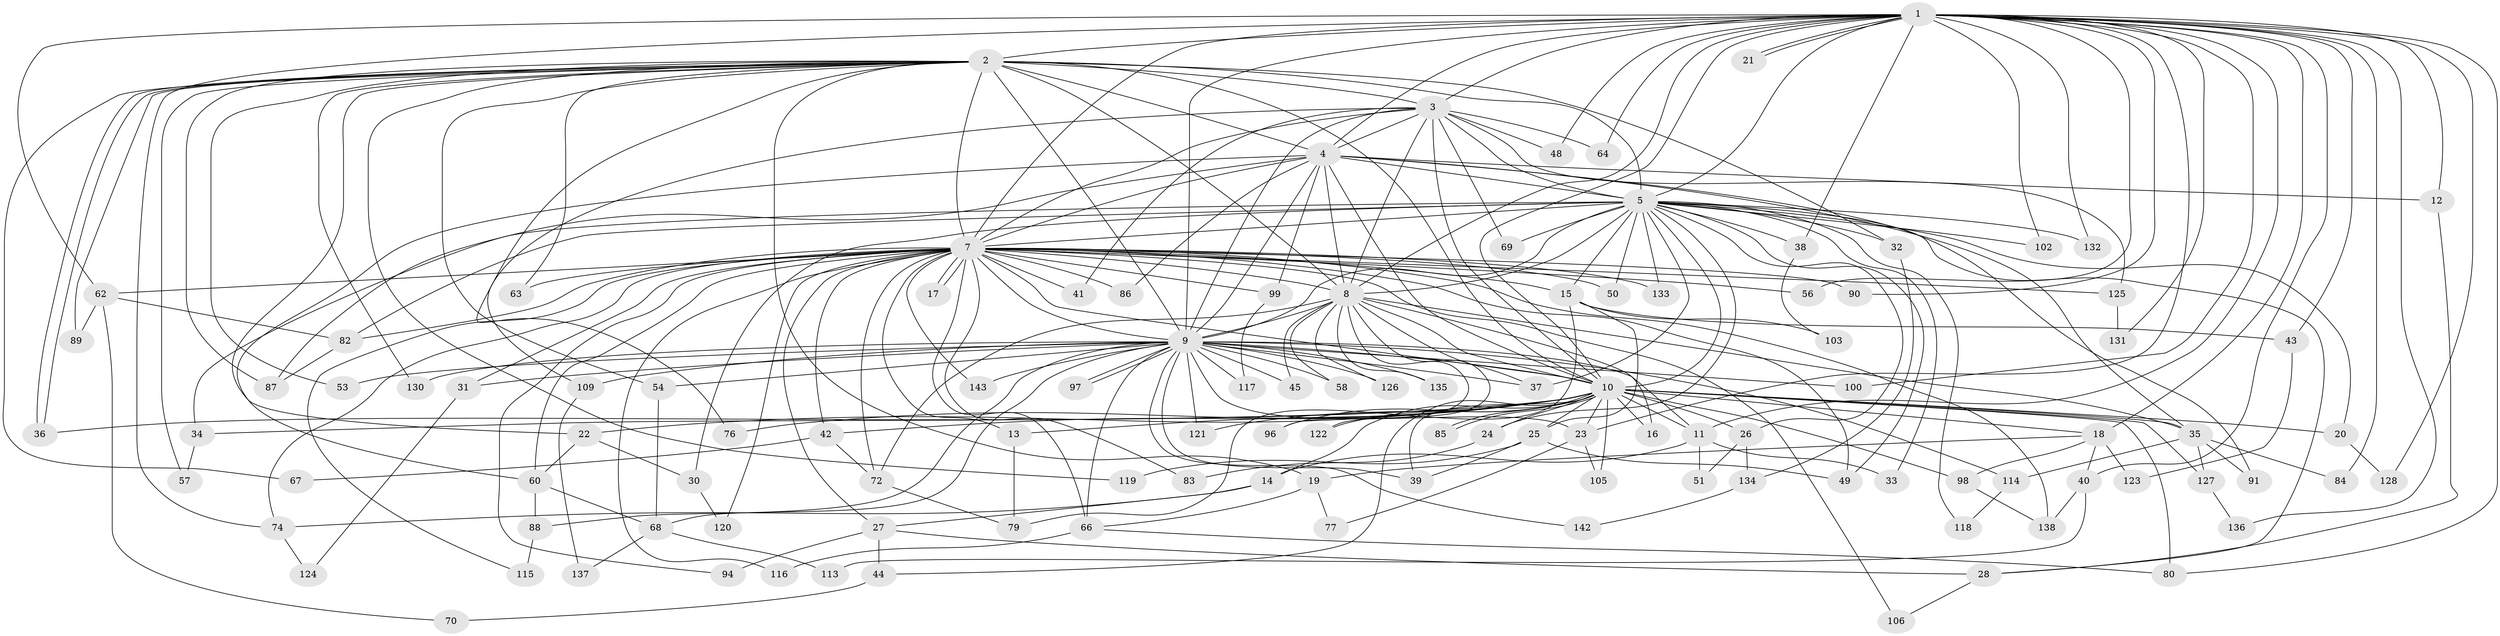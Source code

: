 // Generated by graph-tools (version 1.1) at 2025/51/02/27/25 19:51:49]
// undirected, 115 vertices, 266 edges
graph export_dot {
graph [start="1"]
  node [color=gray90,style=filled];
  1 [super="+59"];
  2 [super="+6"];
  3 [super="+52"];
  4 [super="+47"];
  5 [super="+29"];
  7 [super="+65"];
  8 [super="+71"];
  9 [super="+141"];
  10 [super="+129"];
  11 [super="+108"];
  12;
  13;
  14;
  15;
  16;
  17;
  18 [super="+75"];
  19;
  20;
  21;
  22 [super="+144"];
  23 [super="+61"];
  24;
  25 [super="+101"];
  26;
  27;
  28 [super="+55"];
  30;
  31;
  32 [super="+107"];
  33;
  34;
  35 [super="+46"];
  36;
  37 [super="+78"];
  38;
  39;
  40 [super="+140"];
  41;
  42;
  43;
  44;
  45;
  48;
  49 [super="+110"];
  50;
  51;
  53;
  54;
  56;
  57;
  58;
  60;
  62 [super="+104"];
  63;
  64;
  66 [super="+73"];
  67;
  68 [super="+112"];
  69;
  70;
  72 [super="+95"];
  74 [super="+139"];
  76;
  77;
  79 [super="+92"];
  80 [super="+81"];
  82;
  83;
  84;
  85;
  86;
  87 [super="+93"];
  88;
  89;
  90;
  91;
  94;
  96;
  97;
  98;
  99;
  100;
  102 [super="+111"];
  103;
  105;
  106;
  109;
  113;
  114;
  115;
  116;
  117;
  118;
  119;
  120;
  121;
  122;
  123;
  124;
  125;
  126;
  127;
  128;
  130;
  131;
  132;
  133;
  134;
  135;
  136;
  137;
  138;
  142;
  143;
  1 -- 2 [weight=2];
  1 -- 3;
  1 -- 4;
  1 -- 5;
  1 -- 7;
  1 -- 8;
  1 -- 9;
  1 -- 10 [weight=2];
  1 -- 11;
  1 -- 12;
  1 -- 18;
  1 -- 21;
  1 -- 21;
  1 -- 38;
  1 -- 40;
  1 -- 43;
  1 -- 48;
  1 -- 56;
  1 -- 62;
  1 -- 64;
  1 -- 74;
  1 -- 80;
  1 -- 84;
  1 -- 90;
  1 -- 100;
  1 -- 102 [weight=2];
  1 -- 128;
  1 -- 131;
  1 -- 136;
  1 -- 132;
  1 -- 23;
  2 -- 3 [weight=2];
  2 -- 4 [weight=2];
  2 -- 5 [weight=2];
  2 -- 7 [weight=2];
  2 -- 8 [weight=2];
  2 -- 9 [weight=2];
  2 -- 10 [weight=2];
  2 -- 22;
  2 -- 36;
  2 -- 36;
  2 -- 57;
  2 -- 130;
  2 -- 67;
  2 -- 76;
  2 -- 19;
  2 -- 89;
  2 -- 32 [weight=2];
  2 -- 53;
  2 -- 54;
  2 -- 119;
  2 -- 63;
  2 -- 87;
  3 -- 4 [weight=2];
  3 -- 5;
  3 -- 7;
  3 -- 8;
  3 -- 9;
  3 -- 10;
  3 -- 41;
  3 -- 48;
  3 -- 64;
  3 -- 69;
  3 -- 109;
  3 -- 125;
  4 -- 5;
  4 -- 7;
  4 -- 8;
  4 -- 9;
  4 -- 10;
  4 -- 12;
  4 -- 60;
  4 -- 86;
  4 -- 87;
  4 -- 91;
  4 -- 99;
  4 -- 35;
  5 -- 7;
  5 -- 8 [weight=2];
  5 -- 9 [weight=2];
  5 -- 10;
  5 -- 15;
  5 -- 20;
  5 -- 24;
  5 -- 26;
  5 -- 28;
  5 -- 30;
  5 -- 32;
  5 -- 33;
  5 -- 34;
  5 -- 38;
  5 -- 49;
  5 -- 50;
  5 -- 69;
  5 -- 82;
  5 -- 102;
  5 -- 118;
  5 -- 132;
  5 -- 133;
  5 -- 37;
  7 -- 8;
  7 -- 9 [weight=2];
  7 -- 10;
  7 -- 13;
  7 -- 15;
  7 -- 17;
  7 -- 17;
  7 -- 27;
  7 -- 31 [weight=2];
  7 -- 41;
  7 -- 42;
  7 -- 49;
  7 -- 50;
  7 -- 56;
  7 -- 60;
  7 -- 62;
  7 -- 63;
  7 -- 72;
  7 -- 74;
  7 -- 82;
  7 -- 83;
  7 -- 90;
  7 -- 94;
  7 -- 99;
  7 -- 106;
  7 -- 115;
  7 -- 116;
  7 -- 120;
  7 -- 125;
  7 -- 133;
  7 -- 138;
  7 -- 143;
  7 -- 66;
  7 -- 86;
  8 -- 9;
  8 -- 10;
  8 -- 16;
  8 -- 35 [weight=2];
  8 -- 37;
  8 -- 45;
  8 -- 58;
  8 -- 72;
  8 -- 96;
  8 -- 122;
  8 -- 126;
  8 -- 135;
  9 -- 10;
  9 -- 11;
  9 -- 23;
  9 -- 31;
  9 -- 37;
  9 -- 39;
  9 -- 45;
  9 -- 53;
  9 -- 54;
  9 -- 58;
  9 -- 88;
  9 -- 97;
  9 -- 97;
  9 -- 100;
  9 -- 109;
  9 -- 114;
  9 -- 117;
  9 -- 121;
  9 -- 126;
  9 -- 130;
  9 -- 135;
  9 -- 142;
  9 -- 143;
  9 -- 68;
  9 -- 66;
  10 -- 13;
  10 -- 14;
  10 -- 16;
  10 -- 18 [weight=2];
  10 -- 20;
  10 -- 22;
  10 -- 23;
  10 -- 24;
  10 -- 25;
  10 -- 26;
  10 -- 34;
  10 -- 35;
  10 -- 39;
  10 -- 42;
  10 -- 44;
  10 -- 76;
  10 -- 80;
  10 -- 85;
  10 -- 85;
  10 -- 96;
  10 -- 98;
  10 -- 105;
  10 -- 121;
  10 -- 122;
  10 -- 127;
  10 -- 36;
  10 -- 11;
  11 -- 14;
  11 -- 33;
  11 -- 51;
  12 -- 28;
  13 -- 79;
  14 -- 27;
  14 -- 74;
  15 -- 25;
  15 -- 43;
  15 -- 79;
  15 -- 103;
  18 -- 19;
  18 -- 40;
  18 -- 98;
  18 -- 123;
  19 -- 66;
  19 -- 77;
  20 -- 128;
  22 -- 30;
  22 -- 60;
  23 -- 105;
  23 -- 77;
  24 -- 83;
  25 -- 119;
  25 -- 49;
  25 -- 39;
  26 -- 51;
  26 -- 134;
  27 -- 44;
  27 -- 94;
  27 -- 28;
  28 -- 106;
  30 -- 120;
  31 -- 124;
  32 -- 134;
  34 -- 57;
  35 -- 84;
  35 -- 91;
  35 -- 114;
  35 -- 127;
  38 -- 103;
  40 -- 113;
  40 -- 138;
  42 -- 67;
  42 -- 72;
  43 -- 123;
  44 -- 70;
  54 -- 68;
  60 -- 68;
  60 -- 88;
  62 -- 70;
  62 -- 89;
  62 -- 82;
  66 -- 116;
  66 -- 80;
  68 -- 113;
  68 -- 137;
  72 -- 79;
  74 -- 124;
  82 -- 87;
  88 -- 115;
  98 -- 138;
  99 -- 117;
  109 -- 137;
  114 -- 118;
  125 -- 131;
  127 -- 136;
  134 -- 142;
}
